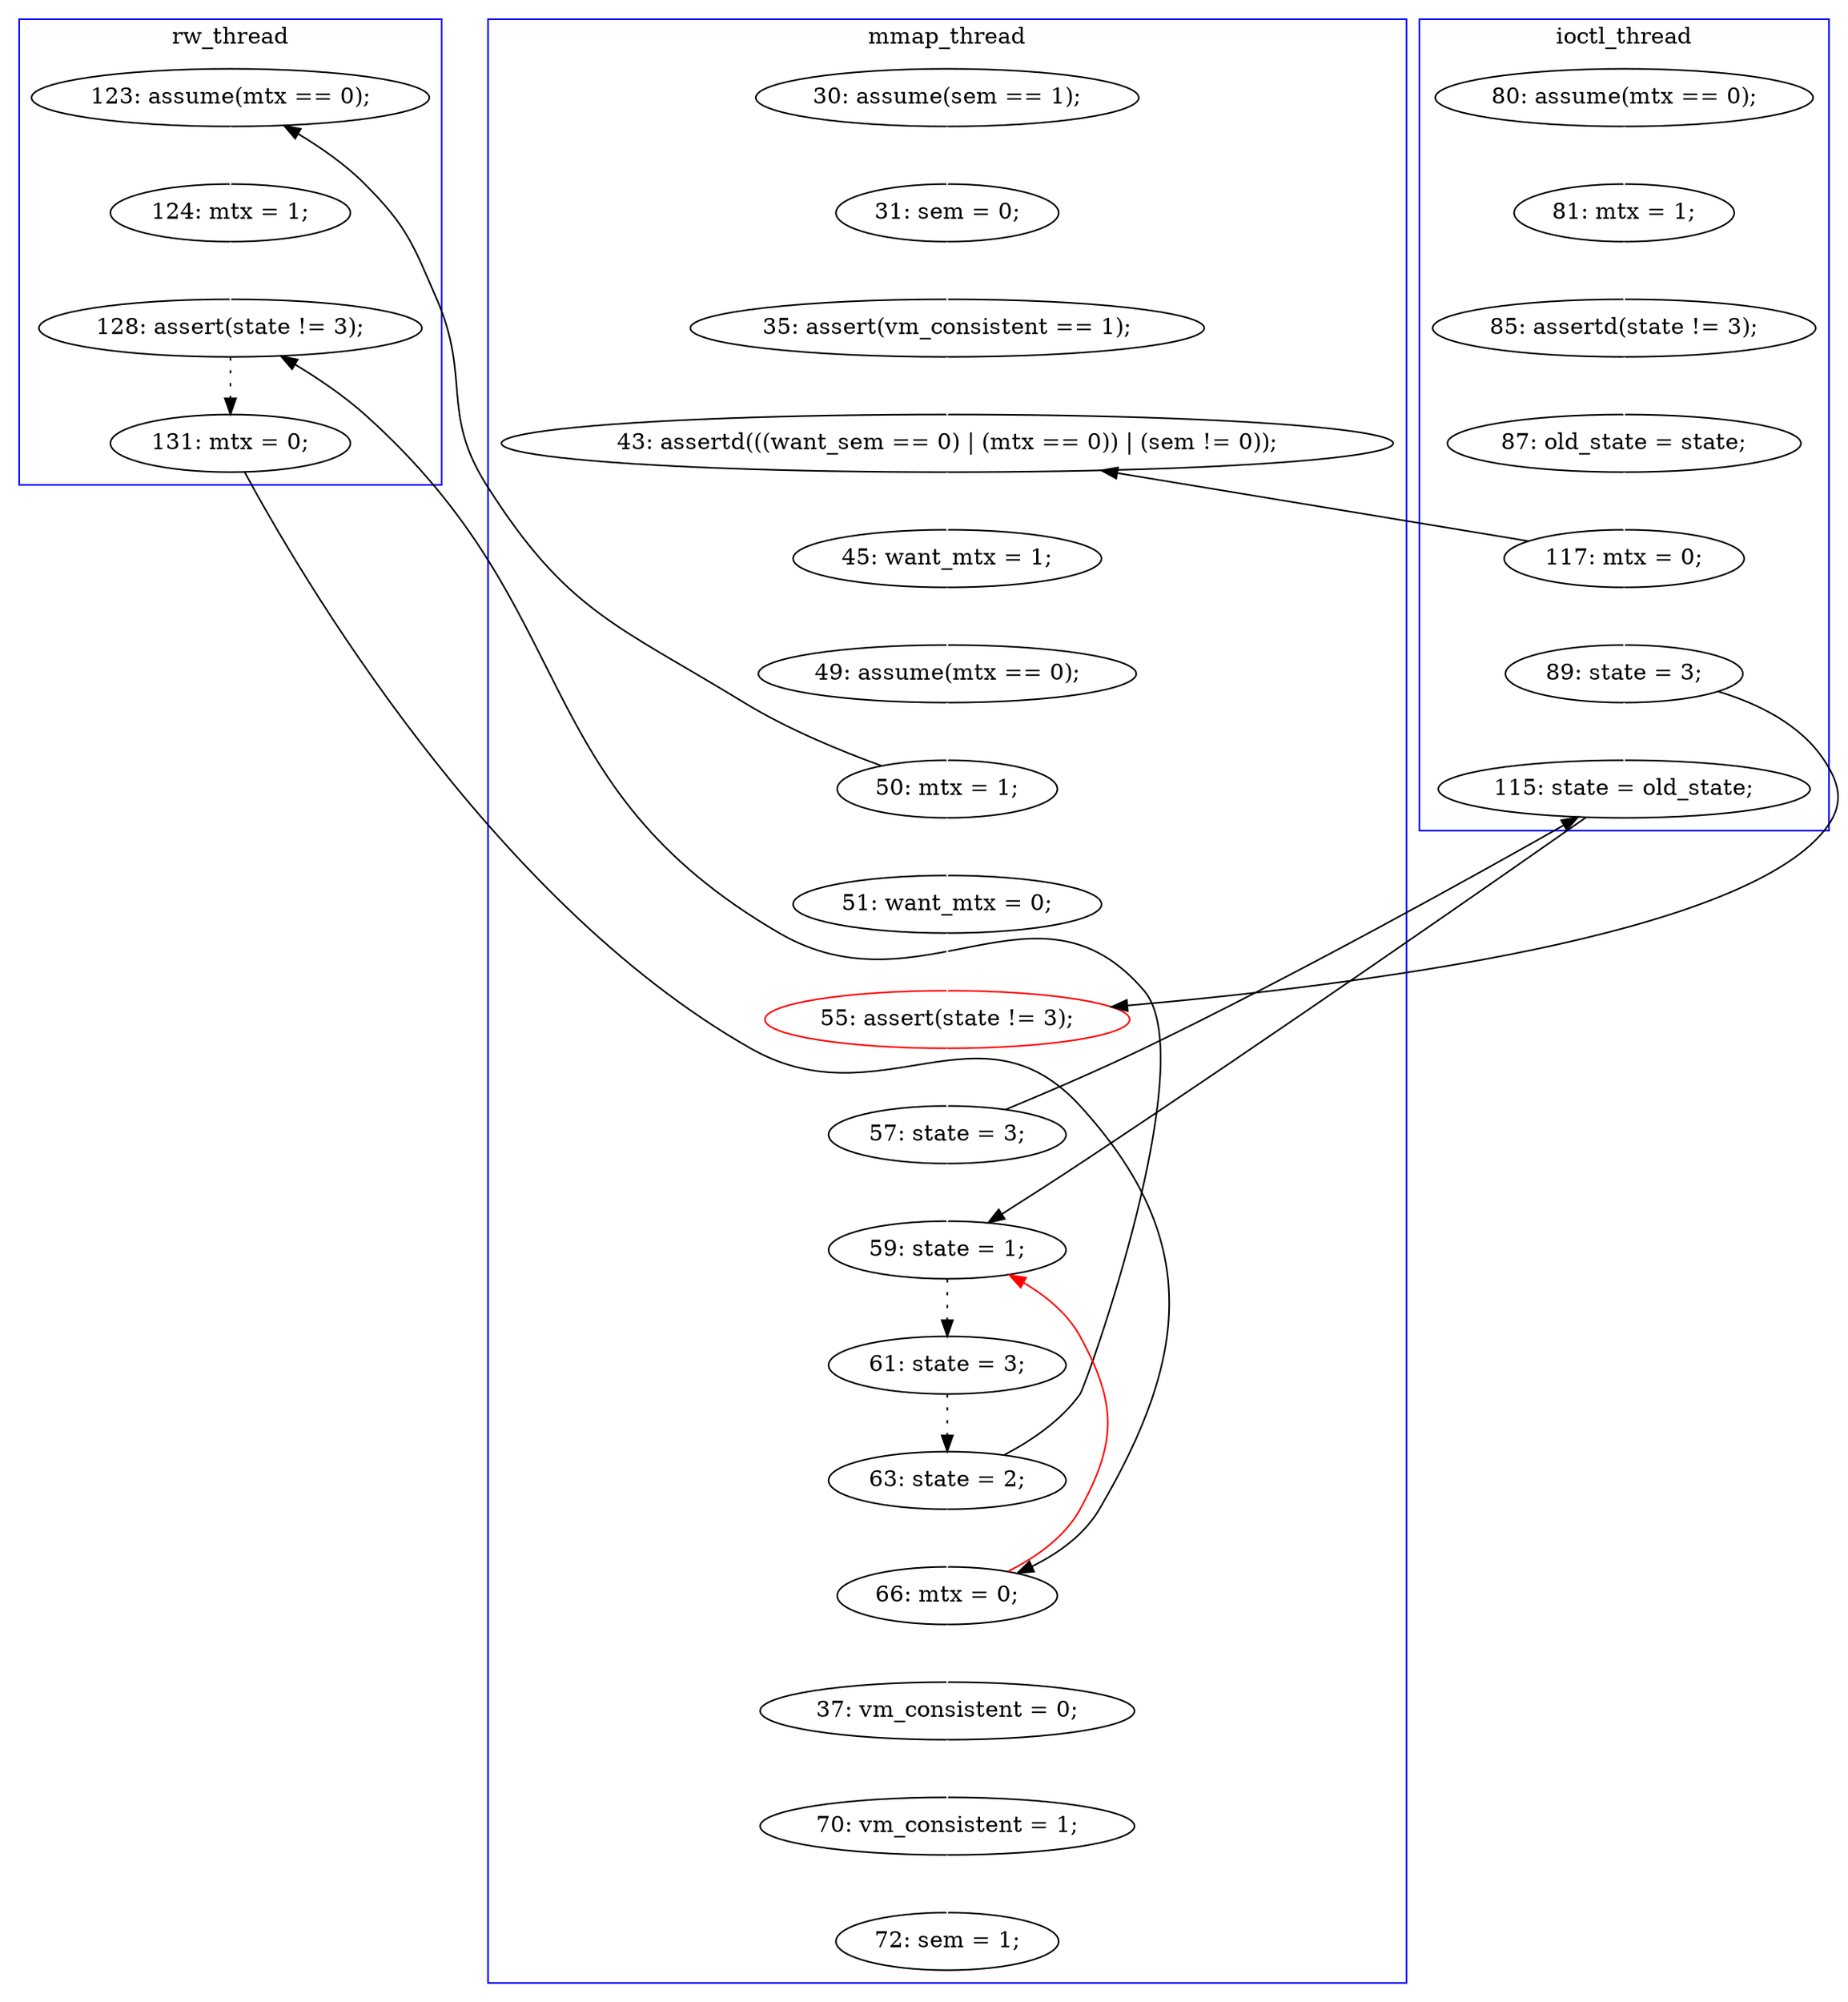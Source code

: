 digraph Counterexample {
	32 -> 33 [color = black, style = solid, constraint = false]
	17 -> 19 [color = white, style = solid]
	35 -> 38 [color = white, style = solid]
	19 -> 21 [color = white, style = solid]
	37 -> 43 [color = white, style = solid]
	24 -> 25 [color = white, style = solid]
	21 -> 32 [color = white, style = solid]
	33 -> 36 [color = black, style = dotted]
	29 -> 30 [color = white, style = solid]
	25 -> 26 [color = white, style = solid]
	34 -> 35 [color = white, style = solid]
	19 -> 25 [color = black, style = solid, constraint = false]
	45 -> 46 [color = white, style = solid]
	30 -> 31 [color = white, style = solid]
	43 -> 33 [color = red, style = solid, constraint = false]
	36 -> 37 [color = black, style = dotted]
	37 -> 38 [color = black, style = solid, constraint = false]
	16 -> 17 [color = white, style = solid]
	21 -> 30 [color = black, style = solid, constraint = false]
	28 -> 29 [color = white, style = solid]
	22 -> 23 [color = white, style = solid]
	14 -> 15 [color = white, style = solid]
	38 -> 39 [color = black, style = dotted]
	15 -> 16 [color = white, style = solid]
	39 -> 43 [color = black, style = solid, constraint = false]
	23 -> 24 [color = white, style = solid]
	31 -> 33 [color = white, style = solid]
	43 -> 44 [color = white, style = solid]
	26 -> 27 [color = white, style = solid]
	44 -> 45 [color = white, style = solid]
	27 -> 28 [color = white, style = solid]
	28 -> 34 [color = black, style = solid, constraint = false]
	31 -> 32 [color = black, style = solid, constraint = false]
	subgraph cluster3 {
		label = rw_thread
		color = blue
		38  [label = "128: assert(state != 3);"]
		34  [label = "123: assume(mtx == 0);"]
		35  [label = "124: mtx = 1;"]
		39  [label = "131: mtx = 0;"]
	}
	subgraph cluster1 {
		label = mmap_thread
		color = blue
		23  [label = "31: sem = 0;"]
		26  [label = "45: want_mtx = 1;"]
		33  [label = "59: state = 1;"]
		43  [label = "66: mtx = 0;"]
		31  [label = "57: state = 3;"]
		36  [label = "61: state = 3;"]
		22  [label = "30: assume(sem == 1);"]
		27  [label = "49: assume(mtx == 0);"]
		25  [label = "43: assertd(((want_sem == 0) | (mtx == 0)) | (sem != 0));"]
		37  [label = "63: state = 2;"]
		44  [label = "37: vm_consistent = 0;"]
		30  [label = "55: assert(state != 3);", color = red]
		45  [label = "70: vm_consistent = 1;"]
		24  [label = "35: assert(vm_consistent == 1);"]
		46  [label = "72: sem = 1;"]
		29  [label = "51: want_mtx = 0;"]
		28  [label = "50: mtx = 1;"]
	}
	subgraph cluster2 {
		label = ioctl_thread
		color = blue
		14  [label = "80: assume(mtx == 0);"]
		17  [label = "87: old_state = state;"]
		16  [label = "85: assertd(state != 3);"]
		15  [label = "81: mtx = 1;"]
		19  [label = "117: mtx = 0;"]
		21  [label = "89: state = 3;"]
		32  [label = "115: state = old_state;"]
	}
}